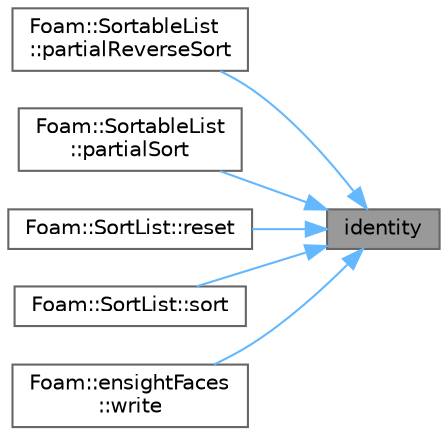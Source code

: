 digraph "identity"
{
 // LATEX_PDF_SIZE
  bgcolor="transparent";
  edge [fontname=Helvetica,fontsize=10,labelfontname=Helvetica,labelfontsize=10];
  node [fontname=Helvetica,fontsize=10,shape=box,height=0.2,width=0.4];
  rankdir="RL";
  Node1 [id="Node000001",label="identity",height=0.2,width=0.4,color="gray40", fillcolor="grey60", style="filled", fontcolor="black",tooltip=" "];
  Node1 -> Node2 [id="edge1_Node000001_Node000002",dir="back",color="steelblue1",style="solid",tooltip=" "];
  Node2 [id="Node000002",label="Foam::SortableList\l::partialReverseSort",height=0.2,width=0.4,color="grey40", fillcolor="white", style="filled",URL="$classFoam_1_1SortableList.html#ae0f19092d47ef214d2848153205b1aa8",tooltip=" "];
  Node1 -> Node3 [id="edge2_Node000001_Node000003",dir="back",color="steelblue1",style="solid",tooltip=" "];
  Node3 [id="Node000003",label="Foam::SortableList\l::partialSort",height=0.2,width=0.4,color="grey40", fillcolor="white", style="filled",URL="$classFoam_1_1SortableList.html#a071321aca14a92e8126dc18d227d060b",tooltip=" "];
  Node1 -> Node4 [id="edge3_Node000001_Node000004",dir="back",color="steelblue1",style="solid",tooltip=" "];
  Node4 [id="Node000004",label="Foam::SortList::reset",height=0.2,width=0.4,color="grey40", fillcolor="white", style="filled",URL="$classFoam_1_1SortList.html#ad20897c5c8bd47f5d4005989bead0e55",tooltip=" "];
  Node1 -> Node5 [id="edge4_Node000001_Node000005",dir="back",color="steelblue1",style="solid",tooltip=" "];
  Node5 [id="Node000005",label="Foam::SortList::sort",height=0.2,width=0.4,color="grey40", fillcolor="white", style="filled",URL="$classFoam_1_1SortList.html#ac3a4f9369b1c727f05cb8bddd49ffea5",tooltip=" "];
  Node1 -> Node6 [id="edge5_Node000001_Node000006",dir="back",color="steelblue1",style="solid",tooltip=" "];
  Node6 [id="Node000006",label="Foam::ensightFaces\l::write",height=0.2,width=0.4,color="grey40", fillcolor="white", style="filled",URL="$classFoam_1_1ensightFaces.html#a6ce3d3bf8e578dfd7fc3931dce16ac7c",tooltip=" "];
}
